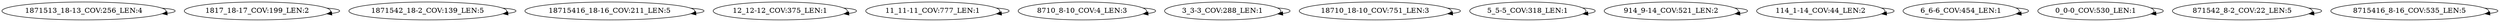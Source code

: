 digraph G {
    "1871513_18-13_COV:256_LEN:4" -> "1871513_18-13_COV:256_LEN:4";
    "1817_18-17_COV:199_LEN:2" -> "1817_18-17_COV:199_LEN:2";
    "1871542_18-2_COV:139_LEN:5" -> "1871542_18-2_COV:139_LEN:5";
    "18715416_18-16_COV:211_LEN:5" -> "18715416_18-16_COV:211_LEN:5";
    "12_12-12_COV:375_LEN:1" -> "12_12-12_COV:375_LEN:1";
    "11_11-11_COV:777_LEN:1" -> "11_11-11_COV:777_LEN:1";
    "8710_8-10_COV:4_LEN:3" -> "8710_8-10_COV:4_LEN:3";
    "3_3-3_COV:288_LEN:1" -> "3_3-3_COV:288_LEN:1";
    "18710_18-10_COV:751_LEN:3" -> "18710_18-10_COV:751_LEN:3";
    "5_5-5_COV:318_LEN:1" -> "5_5-5_COV:318_LEN:1";
    "914_9-14_COV:521_LEN:2" -> "914_9-14_COV:521_LEN:2";
    "114_1-14_COV:44_LEN:2" -> "114_1-14_COV:44_LEN:2";
    "6_6-6_COV:454_LEN:1" -> "6_6-6_COV:454_LEN:1";
    "0_0-0_COV:530_LEN:1" -> "0_0-0_COV:530_LEN:1";
    "871542_8-2_COV:22_LEN:5" -> "871542_8-2_COV:22_LEN:5";
    "8715416_8-16_COV:535_LEN:5" -> "8715416_8-16_COV:535_LEN:5";
}
